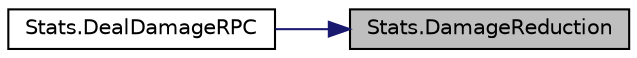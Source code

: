 digraph "Stats.DamageReduction"
{
 // INTERACTIVE_SVG=YES
 // LATEX_PDF_SIZE
  bgcolor="transparent";
  edge [fontname="Helvetica",fontsize="10",labelfontname="Helvetica",labelfontsize="10"];
  node [fontname="Helvetica",fontsize="10",shape=record];
  rankdir="RL";
  Node1 [label="Stats.DamageReduction",height=0.2,width=0.4,color="black", fillcolor="grey75", style="filled", fontcolor="black",tooltip="Apply the corresponding damage to this entity according to the armor and magicResist it have"];
  Node1 -> Node2 [dir="back",color="midnightblue",fontsize="10",style="solid",fontname="Helvetica"];
  Node2 [label="Stats.DealDamageRPC",height=0.2,width=0.4,color="black",URL="$class_stats.html#aa42ab5ae9f21d5c9b7670548e07495de",tooltip=" "];
}
